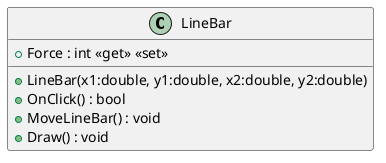 @startuml
class LineBar {
    + LineBar(x1:double, y1:double, x2:double, y2:double)
    + OnClick() : bool
    + MoveLineBar() : void
    + Draw() : void
    + Force : int <<get>> <<set>>
}
@enduml
